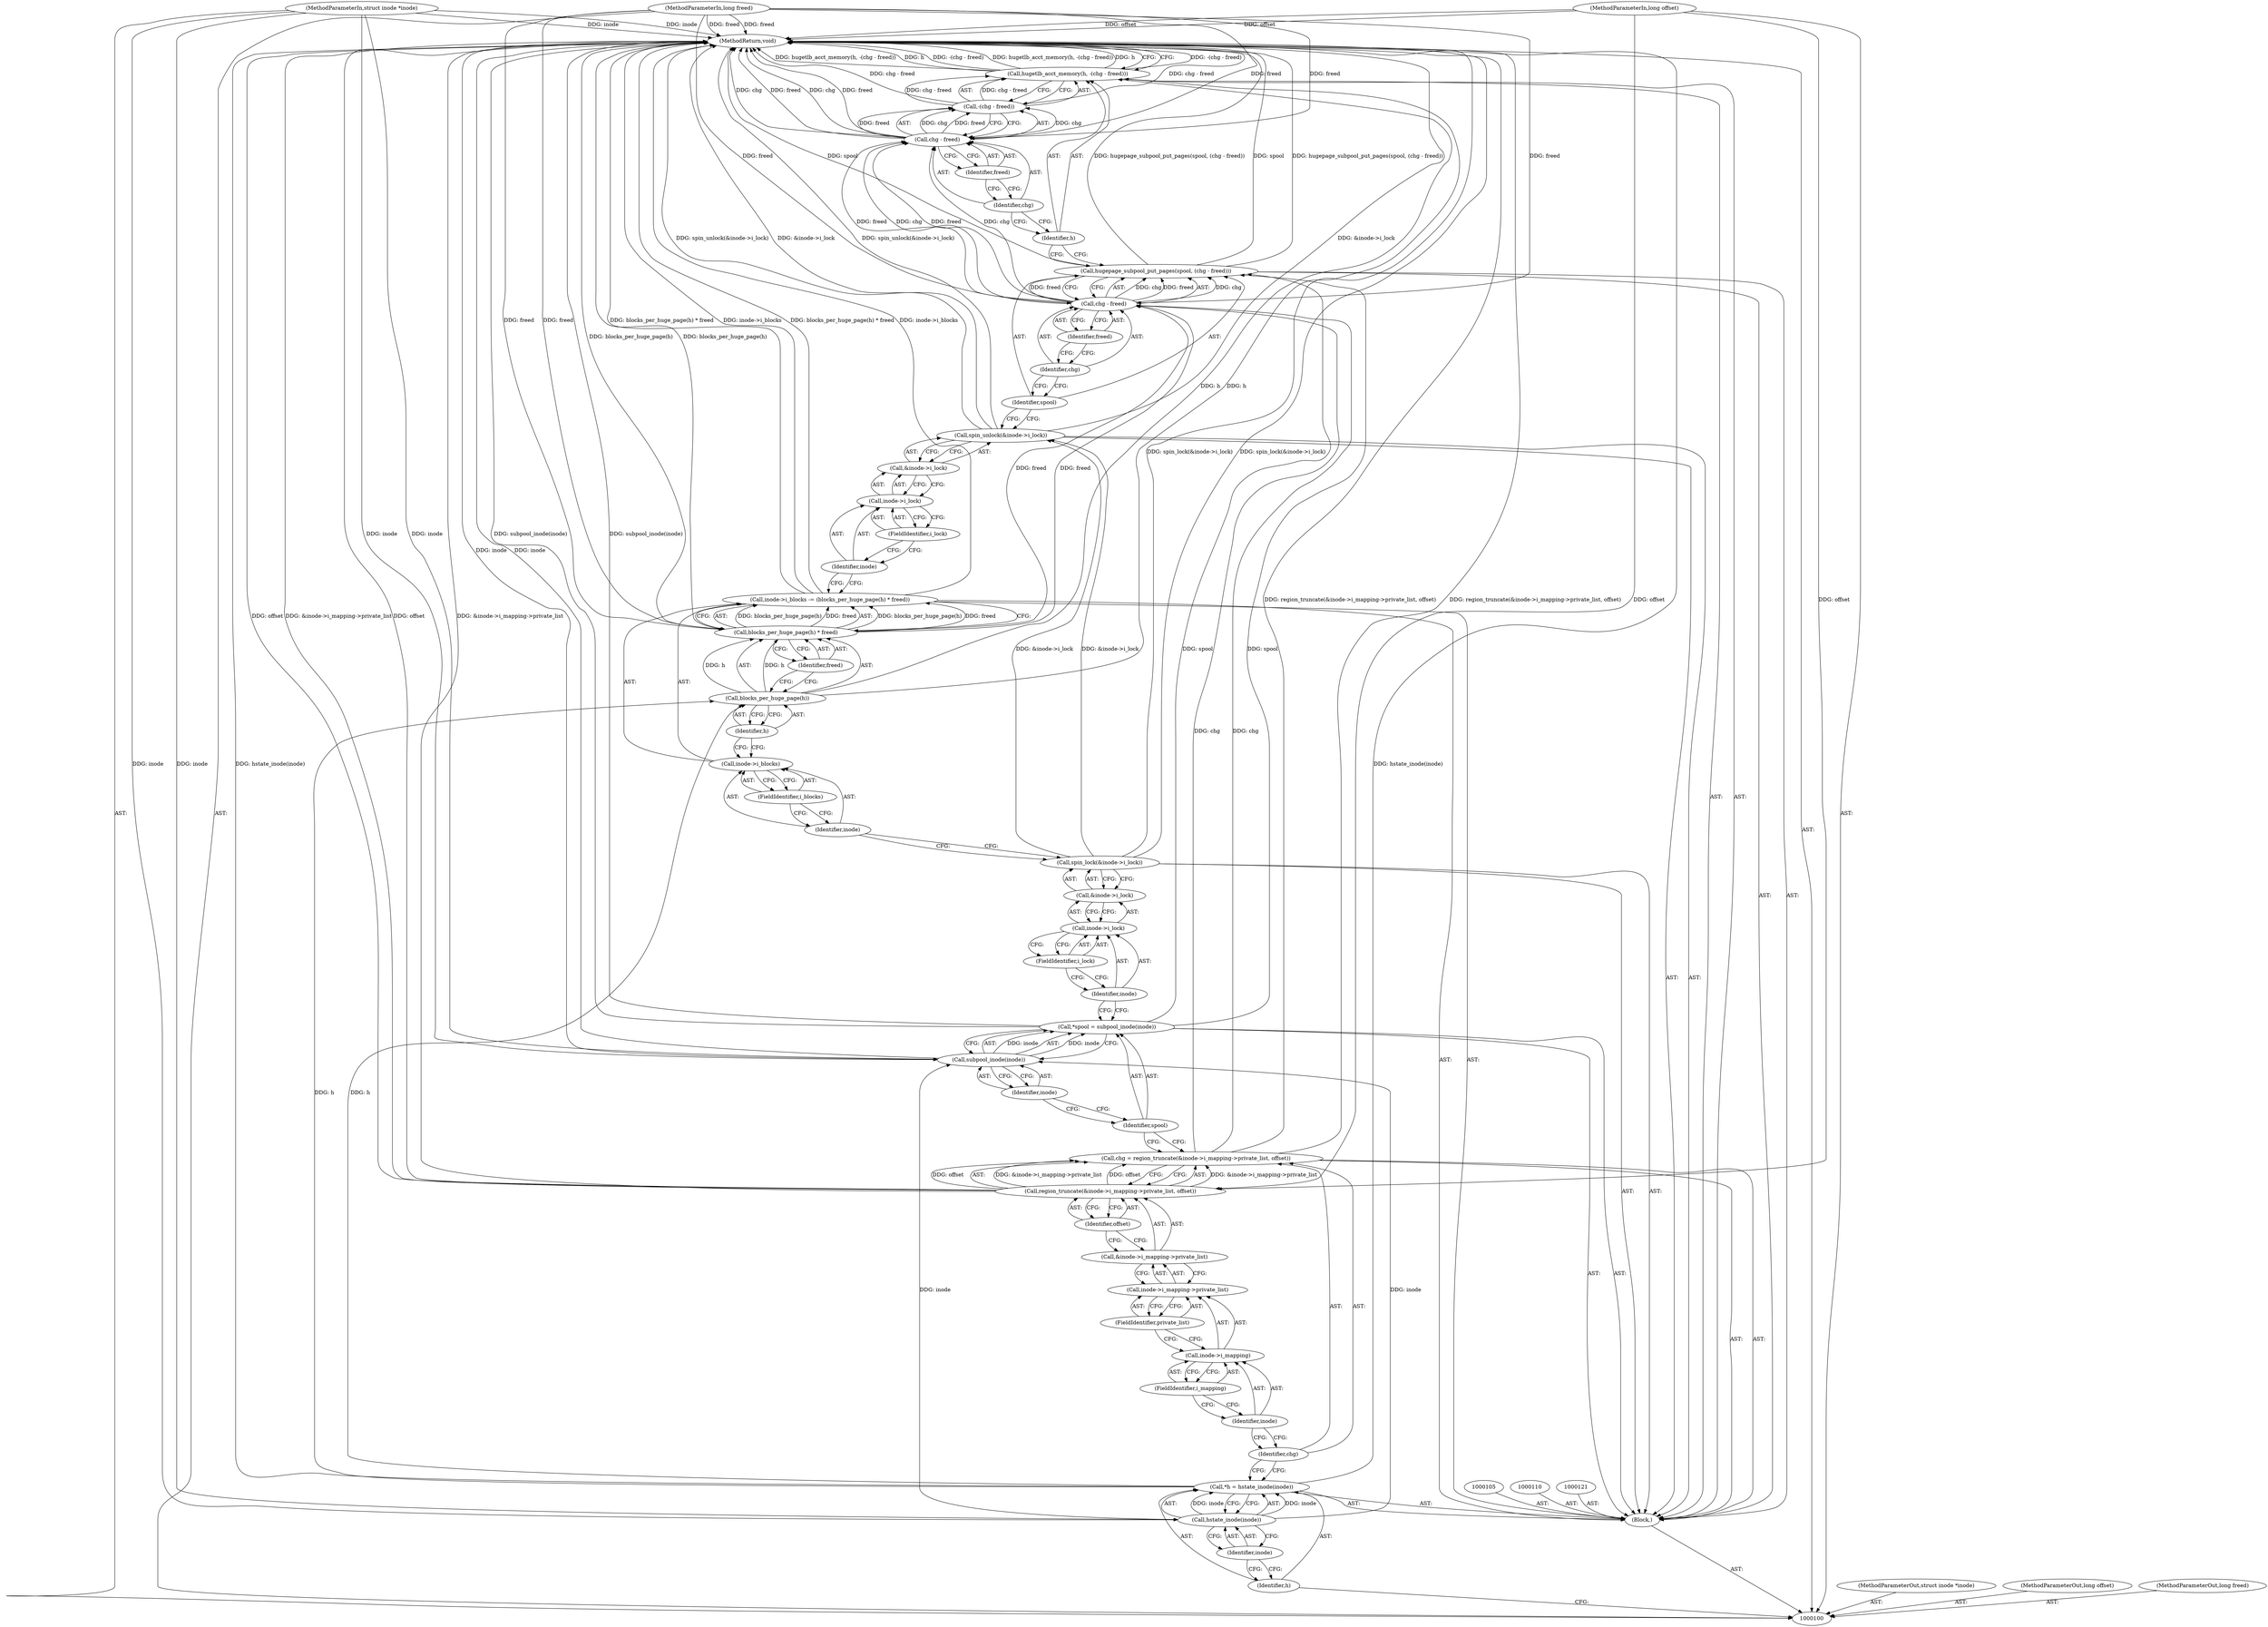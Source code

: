 digraph "0_linux_90481622d75715bfcb68501280a917dbfe516029_7" {
"1000155" [label="(MethodReturn,void)"];
"1000101" [label="(MethodParameterIn,struct inode *inode)"];
"1000230" [label="(MethodParameterOut,struct inode *inode)"];
"1000102" [label="(MethodParameterIn,long offset)"];
"1000231" [label="(MethodParameterOut,long offset)"];
"1000103" [label="(MethodParameterIn,long freed)"];
"1000232" [label="(MethodParameterOut,long freed)"];
"1000144" [label="(Call,hugepage_subpool_put_pages(spool, (chg - freed)))"];
"1000145" [label="(Identifier,spool)"];
"1000146" [label="(Call,chg - freed)"];
"1000147" [label="(Identifier,chg)"];
"1000148" [label="(Identifier,freed)"];
"1000149" [label="(Call,hugetlb_acct_memory(h, -(chg - freed)))"];
"1000150" [label="(Identifier,h)"];
"1000151" [label="(Call,-(chg - freed))"];
"1000152" [label="(Call,chg - freed)"];
"1000153" [label="(Identifier,chg)"];
"1000154" [label="(Identifier,freed)"];
"1000104" [label="(Block,)"];
"1000106" [label="(Call,*h = hstate_inode(inode))"];
"1000107" [label="(Identifier,h)"];
"1000108" [label="(Call,hstate_inode(inode))"];
"1000109" [label="(Identifier,inode)"];
"1000113" [label="(Call,region_truncate(&inode->i_mapping->private_list, offset))"];
"1000114" [label="(Call,&inode->i_mapping->private_list)"];
"1000115" [label="(Call,inode->i_mapping->private_list)"];
"1000116" [label="(Call,inode->i_mapping)"];
"1000117" [label="(Identifier,inode)"];
"1000118" [label="(FieldIdentifier,i_mapping)"];
"1000119" [label="(FieldIdentifier,private_list)"];
"1000120" [label="(Identifier,offset)"];
"1000111" [label="(Call,chg = region_truncate(&inode->i_mapping->private_list, offset))"];
"1000112" [label="(Identifier,chg)"];
"1000122" [label="(Call,*spool = subpool_inode(inode))"];
"1000123" [label="(Identifier,spool)"];
"1000124" [label="(Call,subpool_inode(inode))"];
"1000125" [label="(Identifier,inode)"];
"1000127" [label="(Call,&inode->i_lock)"];
"1000128" [label="(Call,inode->i_lock)"];
"1000129" [label="(Identifier,inode)"];
"1000126" [label="(Call,spin_lock(&inode->i_lock))"];
"1000130" [label="(FieldIdentifier,i_lock)"];
"1000131" [label="(Call,inode->i_blocks -= (blocks_per_huge_page(h) * freed))"];
"1000132" [label="(Call,inode->i_blocks)"];
"1000133" [label="(Identifier,inode)"];
"1000135" [label="(Call,blocks_per_huge_page(h) * freed)"];
"1000136" [label="(Call,blocks_per_huge_page(h))"];
"1000137" [label="(Identifier,h)"];
"1000138" [label="(Identifier,freed)"];
"1000134" [label="(FieldIdentifier,i_blocks)"];
"1000140" [label="(Call,&inode->i_lock)"];
"1000141" [label="(Call,inode->i_lock)"];
"1000142" [label="(Identifier,inode)"];
"1000139" [label="(Call,spin_unlock(&inode->i_lock))"];
"1000143" [label="(FieldIdentifier,i_lock)"];
"1000155" -> "1000100"  [label="AST: "];
"1000155" -> "1000149"  [label="CFG: "];
"1000126" -> "1000155"  [label="DDG: spin_lock(&inode->i_lock)"];
"1000124" -> "1000155"  [label="DDG: inode"];
"1000106" -> "1000155"  [label="DDG: hstate_inode(inode)"];
"1000149" -> "1000155"  [label="DDG: -(chg - freed)"];
"1000149" -> "1000155"  [label="DDG: hugetlb_acct_memory(h, -(chg - freed))"];
"1000149" -> "1000155"  [label="DDG: h"];
"1000113" -> "1000155"  [label="DDG: &inode->i_mapping->private_list"];
"1000113" -> "1000155"  [label="DDG: offset"];
"1000152" -> "1000155"  [label="DDG: chg"];
"1000152" -> "1000155"  [label="DDG: freed"];
"1000102" -> "1000155"  [label="DDG: offset"];
"1000131" -> "1000155"  [label="DDG: inode->i_blocks"];
"1000131" -> "1000155"  [label="DDG: blocks_per_huge_page(h) * freed"];
"1000139" -> "1000155"  [label="DDG: spin_unlock(&inode->i_lock)"];
"1000139" -> "1000155"  [label="DDG: &inode->i_lock"];
"1000151" -> "1000155"  [label="DDG: chg - freed"];
"1000103" -> "1000155"  [label="DDG: freed"];
"1000144" -> "1000155"  [label="DDG: hugepage_subpool_put_pages(spool, (chg - freed))"];
"1000144" -> "1000155"  [label="DDG: spool"];
"1000111" -> "1000155"  [label="DDG: region_truncate(&inode->i_mapping->private_list, offset)"];
"1000101" -> "1000155"  [label="DDG: inode"];
"1000135" -> "1000155"  [label="DDG: blocks_per_huge_page(h)"];
"1000122" -> "1000155"  [label="DDG: subpool_inode(inode)"];
"1000101" -> "1000100"  [label="AST: "];
"1000101" -> "1000155"  [label="DDG: inode"];
"1000101" -> "1000108"  [label="DDG: inode"];
"1000101" -> "1000124"  [label="DDG: inode"];
"1000230" -> "1000100"  [label="AST: "];
"1000102" -> "1000100"  [label="AST: "];
"1000102" -> "1000155"  [label="DDG: offset"];
"1000102" -> "1000113"  [label="DDG: offset"];
"1000231" -> "1000100"  [label="AST: "];
"1000103" -> "1000100"  [label="AST: "];
"1000103" -> "1000155"  [label="DDG: freed"];
"1000103" -> "1000135"  [label="DDG: freed"];
"1000103" -> "1000146"  [label="DDG: freed"];
"1000103" -> "1000152"  [label="DDG: freed"];
"1000232" -> "1000100"  [label="AST: "];
"1000144" -> "1000104"  [label="AST: "];
"1000144" -> "1000146"  [label="CFG: "];
"1000145" -> "1000144"  [label="AST: "];
"1000146" -> "1000144"  [label="AST: "];
"1000150" -> "1000144"  [label="CFG: "];
"1000144" -> "1000155"  [label="DDG: hugepage_subpool_put_pages(spool, (chg - freed))"];
"1000144" -> "1000155"  [label="DDG: spool"];
"1000122" -> "1000144"  [label="DDG: spool"];
"1000146" -> "1000144"  [label="DDG: chg"];
"1000146" -> "1000144"  [label="DDG: freed"];
"1000145" -> "1000144"  [label="AST: "];
"1000145" -> "1000139"  [label="CFG: "];
"1000147" -> "1000145"  [label="CFG: "];
"1000146" -> "1000144"  [label="AST: "];
"1000146" -> "1000148"  [label="CFG: "];
"1000147" -> "1000146"  [label="AST: "];
"1000148" -> "1000146"  [label="AST: "];
"1000144" -> "1000146"  [label="CFG: "];
"1000146" -> "1000144"  [label="DDG: chg"];
"1000146" -> "1000144"  [label="DDG: freed"];
"1000111" -> "1000146"  [label="DDG: chg"];
"1000135" -> "1000146"  [label="DDG: freed"];
"1000103" -> "1000146"  [label="DDG: freed"];
"1000146" -> "1000152"  [label="DDG: chg"];
"1000146" -> "1000152"  [label="DDG: freed"];
"1000147" -> "1000146"  [label="AST: "];
"1000147" -> "1000145"  [label="CFG: "];
"1000148" -> "1000147"  [label="CFG: "];
"1000148" -> "1000146"  [label="AST: "];
"1000148" -> "1000147"  [label="CFG: "];
"1000146" -> "1000148"  [label="CFG: "];
"1000149" -> "1000104"  [label="AST: "];
"1000149" -> "1000151"  [label="CFG: "];
"1000150" -> "1000149"  [label="AST: "];
"1000151" -> "1000149"  [label="AST: "];
"1000155" -> "1000149"  [label="CFG: "];
"1000149" -> "1000155"  [label="DDG: -(chg - freed)"];
"1000149" -> "1000155"  [label="DDG: hugetlb_acct_memory(h, -(chg - freed))"];
"1000149" -> "1000155"  [label="DDG: h"];
"1000136" -> "1000149"  [label="DDG: h"];
"1000151" -> "1000149"  [label="DDG: chg - freed"];
"1000150" -> "1000149"  [label="AST: "];
"1000150" -> "1000144"  [label="CFG: "];
"1000153" -> "1000150"  [label="CFG: "];
"1000151" -> "1000149"  [label="AST: "];
"1000151" -> "1000152"  [label="CFG: "];
"1000152" -> "1000151"  [label="AST: "];
"1000149" -> "1000151"  [label="CFG: "];
"1000151" -> "1000155"  [label="DDG: chg - freed"];
"1000151" -> "1000149"  [label="DDG: chg - freed"];
"1000152" -> "1000151"  [label="DDG: chg"];
"1000152" -> "1000151"  [label="DDG: freed"];
"1000152" -> "1000151"  [label="AST: "];
"1000152" -> "1000154"  [label="CFG: "];
"1000153" -> "1000152"  [label="AST: "];
"1000154" -> "1000152"  [label="AST: "];
"1000151" -> "1000152"  [label="CFG: "];
"1000152" -> "1000155"  [label="DDG: chg"];
"1000152" -> "1000155"  [label="DDG: freed"];
"1000152" -> "1000151"  [label="DDG: chg"];
"1000152" -> "1000151"  [label="DDG: freed"];
"1000146" -> "1000152"  [label="DDG: chg"];
"1000146" -> "1000152"  [label="DDG: freed"];
"1000103" -> "1000152"  [label="DDG: freed"];
"1000153" -> "1000152"  [label="AST: "];
"1000153" -> "1000150"  [label="CFG: "];
"1000154" -> "1000153"  [label="CFG: "];
"1000154" -> "1000152"  [label="AST: "];
"1000154" -> "1000153"  [label="CFG: "];
"1000152" -> "1000154"  [label="CFG: "];
"1000104" -> "1000100"  [label="AST: "];
"1000105" -> "1000104"  [label="AST: "];
"1000106" -> "1000104"  [label="AST: "];
"1000110" -> "1000104"  [label="AST: "];
"1000111" -> "1000104"  [label="AST: "];
"1000121" -> "1000104"  [label="AST: "];
"1000122" -> "1000104"  [label="AST: "];
"1000126" -> "1000104"  [label="AST: "];
"1000131" -> "1000104"  [label="AST: "];
"1000139" -> "1000104"  [label="AST: "];
"1000144" -> "1000104"  [label="AST: "];
"1000149" -> "1000104"  [label="AST: "];
"1000106" -> "1000104"  [label="AST: "];
"1000106" -> "1000108"  [label="CFG: "];
"1000107" -> "1000106"  [label="AST: "];
"1000108" -> "1000106"  [label="AST: "];
"1000112" -> "1000106"  [label="CFG: "];
"1000106" -> "1000155"  [label="DDG: hstate_inode(inode)"];
"1000108" -> "1000106"  [label="DDG: inode"];
"1000106" -> "1000136"  [label="DDG: h"];
"1000107" -> "1000106"  [label="AST: "];
"1000107" -> "1000100"  [label="CFG: "];
"1000109" -> "1000107"  [label="CFG: "];
"1000108" -> "1000106"  [label="AST: "];
"1000108" -> "1000109"  [label="CFG: "];
"1000109" -> "1000108"  [label="AST: "];
"1000106" -> "1000108"  [label="CFG: "];
"1000108" -> "1000106"  [label="DDG: inode"];
"1000101" -> "1000108"  [label="DDG: inode"];
"1000108" -> "1000124"  [label="DDG: inode"];
"1000109" -> "1000108"  [label="AST: "];
"1000109" -> "1000107"  [label="CFG: "];
"1000108" -> "1000109"  [label="CFG: "];
"1000113" -> "1000111"  [label="AST: "];
"1000113" -> "1000120"  [label="CFG: "];
"1000114" -> "1000113"  [label="AST: "];
"1000120" -> "1000113"  [label="AST: "];
"1000111" -> "1000113"  [label="CFG: "];
"1000113" -> "1000155"  [label="DDG: &inode->i_mapping->private_list"];
"1000113" -> "1000155"  [label="DDG: offset"];
"1000113" -> "1000111"  [label="DDG: &inode->i_mapping->private_list"];
"1000113" -> "1000111"  [label="DDG: offset"];
"1000102" -> "1000113"  [label="DDG: offset"];
"1000114" -> "1000113"  [label="AST: "];
"1000114" -> "1000115"  [label="CFG: "];
"1000115" -> "1000114"  [label="AST: "];
"1000120" -> "1000114"  [label="CFG: "];
"1000115" -> "1000114"  [label="AST: "];
"1000115" -> "1000119"  [label="CFG: "];
"1000116" -> "1000115"  [label="AST: "];
"1000119" -> "1000115"  [label="AST: "];
"1000114" -> "1000115"  [label="CFG: "];
"1000116" -> "1000115"  [label="AST: "];
"1000116" -> "1000118"  [label="CFG: "];
"1000117" -> "1000116"  [label="AST: "];
"1000118" -> "1000116"  [label="AST: "];
"1000119" -> "1000116"  [label="CFG: "];
"1000117" -> "1000116"  [label="AST: "];
"1000117" -> "1000112"  [label="CFG: "];
"1000118" -> "1000117"  [label="CFG: "];
"1000118" -> "1000116"  [label="AST: "];
"1000118" -> "1000117"  [label="CFG: "];
"1000116" -> "1000118"  [label="CFG: "];
"1000119" -> "1000115"  [label="AST: "];
"1000119" -> "1000116"  [label="CFG: "];
"1000115" -> "1000119"  [label="CFG: "];
"1000120" -> "1000113"  [label="AST: "];
"1000120" -> "1000114"  [label="CFG: "];
"1000113" -> "1000120"  [label="CFG: "];
"1000111" -> "1000104"  [label="AST: "];
"1000111" -> "1000113"  [label="CFG: "];
"1000112" -> "1000111"  [label="AST: "];
"1000113" -> "1000111"  [label="AST: "];
"1000123" -> "1000111"  [label="CFG: "];
"1000111" -> "1000155"  [label="DDG: region_truncate(&inode->i_mapping->private_list, offset)"];
"1000113" -> "1000111"  [label="DDG: &inode->i_mapping->private_list"];
"1000113" -> "1000111"  [label="DDG: offset"];
"1000111" -> "1000146"  [label="DDG: chg"];
"1000112" -> "1000111"  [label="AST: "];
"1000112" -> "1000106"  [label="CFG: "];
"1000117" -> "1000112"  [label="CFG: "];
"1000122" -> "1000104"  [label="AST: "];
"1000122" -> "1000124"  [label="CFG: "];
"1000123" -> "1000122"  [label="AST: "];
"1000124" -> "1000122"  [label="AST: "];
"1000129" -> "1000122"  [label="CFG: "];
"1000122" -> "1000155"  [label="DDG: subpool_inode(inode)"];
"1000124" -> "1000122"  [label="DDG: inode"];
"1000122" -> "1000144"  [label="DDG: spool"];
"1000123" -> "1000122"  [label="AST: "];
"1000123" -> "1000111"  [label="CFG: "];
"1000125" -> "1000123"  [label="CFG: "];
"1000124" -> "1000122"  [label="AST: "];
"1000124" -> "1000125"  [label="CFG: "];
"1000125" -> "1000124"  [label="AST: "];
"1000122" -> "1000124"  [label="CFG: "];
"1000124" -> "1000155"  [label="DDG: inode"];
"1000124" -> "1000122"  [label="DDG: inode"];
"1000108" -> "1000124"  [label="DDG: inode"];
"1000101" -> "1000124"  [label="DDG: inode"];
"1000125" -> "1000124"  [label="AST: "];
"1000125" -> "1000123"  [label="CFG: "];
"1000124" -> "1000125"  [label="CFG: "];
"1000127" -> "1000126"  [label="AST: "];
"1000127" -> "1000128"  [label="CFG: "];
"1000128" -> "1000127"  [label="AST: "];
"1000126" -> "1000127"  [label="CFG: "];
"1000128" -> "1000127"  [label="AST: "];
"1000128" -> "1000130"  [label="CFG: "];
"1000129" -> "1000128"  [label="AST: "];
"1000130" -> "1000128"  [label="AST: "];
"1000127" -> "1000128"  [label="CFG: "];
"1000129" -> "1000128"  [label="AST: "];
"1000129" -> "1000122"  [label="CFG: "];
"1000130" -> "1000129"  [label="CFG: "];
"1000126" -> "1000104"  [label="AST: "];
"1000126" -> "1000127"  [label="CFG: "];
"1000127" -> "1000126"  [label="AST: "];
"1000133" -> "1000126"  [label="CFG: "];
"1000126" -> "1000155"  [label="DDG: spin_lock(&inode->i_lock)"];
"1000126" -> "1000139"  [label="DDG: &inode->i_lock"];
"1000130" -> "1000128"  [label="AST: "];
"1000130" -> "1000129"  [label="CFG: "];
"1000128" -> "1000130"  [label="CFG: "];
"1000131" -> "1000104"  [label="AST: "];
"1000131" -> "1000135"  [label="CFG: "];
"1000132" -> "1000131"  [label="AST: "];
"1000135" -> "1000131"  [label="AST: "];
"1000142" -> "1000131"  [label="CFG: "];
"1000131" -> "1000155"  [label="DDG: inode->i_blocks"];
"1000131" -> "1000155"  [label="DDG: blocks_per_huge_page(h) * freed"];
"1000135" -> "1000131"  [label="DDG: blocks_per_huge_page(h)"];
"1000135" -> "1000131"  [label="DDG: freed"];
"1000132" -> "1000131"  [label="AST: "];
"1000132" -> "1000134"  [label="CFG: "];
"1000133" -> "1000132"  [label="AST: "];
"1000134" -> "1000132"  [label="AST: "];
"1000137" -> "1000132"  [label="CFG: "];
"1000133" -> "1000132"  [label="AST: "];
"1000133" -> "1000126"  [label="CFG: "];
"1000134" -> "1000133"  [label="CFG: "];
"1000135" -> "1000131"  [label="AST: "];
"1000135" -> "1000138"  [label="CFG: "];
"1000136" -> "1000135"  [label="AST: "];
"1000138" -> "1000135"  [label="AST: "];
"1000131" -> "1000135"  [label="CFG: "];
"1000135" -> "1000155"  [label="DDG: blocks_per_huge_page(h)"];
"1000135" -> "1000131"  [label="DDG: blocks_per_huge_page(h)"];
"1000135" -> "1000131"  [label="DDG: freed"];
"1000136" -> "1000135"  [label="DDG: h"];
"1000103" -> "1000135"  [label="DDG: freed"];
"1000135" -> "1000146"  [label="DDG: freed"];
"1000136" -> "1000135"  [label="AST: "];
"1000136" -> "1000137"  [label="CFG: "];
"1000137" -> "1000136"  [label="AST: "];
"1000138" -> "1000136"  [label="CFG: "];
"1000136" -> "1000135"  [label="DDG: h"];
"1000106" -> "1000136"  [label="DDG: h"];
"1000136" -> "1000149"  [label="DDG: h"];
"1000137" -> "1000136"  [label="AST: "];
"1000137" -> "1000132"  [label="CFG: "];
"1000136" -> "1000137"  [label="CFG: "];
"1000138" -> "1000135"  [label="AST: "];
"1000138" -> "1000136"  [label="CFG: "];
"1000135" -> "1000138"  [label="CFG: "];
"1000134" -> "1000132"  [label="AST: "];
"1000134" -> "1000133"  [label="CFG: "];
"1000132" -> "1000134"  [label="CFG: "];
"1000140" -> "1000139"  [label="AST: "];
"1000140" -> "1000141"  [label="CFG: "];
"1000141" -> "1000140"  [label="AST: "];
"1000139" -> "1000140"  [label="CFG: "];
"1000141" -> "1000140"  [label="AST: "];
"1000141" -> "1000143"  [label="CFG: "];
"1000142" -> "1000141"  [label="AST: "];
"1000143" -> "1000141"  [label="AST: "];
"1000140" -> "1000141"  [label="CFG: "];
"1000142" -> "1000141"  [label="AST: "];
"1000142" -> "1000131"  [label="CFG: "];
"1000143" -> "1000142"  [label="CFG: "];
"1000139" -> "1000104"  [label="AST: "];
"1000139" -> "1000140"  [label="CFG: "];
"1000140" -> "1000139"  [label="AST: "];
"1000145" -> "1000139"  [label="CFG: "];
"1000139" -> "1000155"  [label="DDG: spin_unlock(&inode->i_lock)"];
"1000139" -> "1000155"  [label="DDG: &inode->i_lock"];
"1000126" -> "1000139"  [label="DDG: &inode->i_lock"];
"1000143" -> "1000141"  [label="AST: "];
"1000143" -> "1000142"  [label="CFG: "];
"1000141" -> "1000143"  [label="CFG: "];
}

